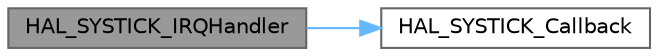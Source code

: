 digraph "HAL_SYSTICK_IRQHandler"
{
 // LATEX_PDF_SIZE
  bgcolor="transparent";
  edge [fontname=Helvetica,fontsize=10,labelfontname=Helvetica,labelfontsize=10];
  node [fontname=Helvetica,fontsize=10,shape=box,height=0.2,width=0.4];
  rankdir="LR";
  Node1 [id="Node000001",label="HAL_SYSTICK_IRQHandler",height=0.2,width=0.4,color="gray40", fillcolor="grey60", style="filled", fontcolor="black",tooltip="This function handles SYSTICK interrupt request."];
  Node1 -> Node2 [id="edge1_Node000001_Node000002",color="steelblue1",style="solid",tooltip=" "];
  Node2 [id="Node000002",label="HAL_SYSTICK_Callback",height=0.2,width=0.4,color="grey40", fillcolor="white", style="filled",URL="$group___c_o_r_t_e_x___exported___functions___group2.html#ga5033855e81ba2071231b60599a3ce9a1",tooltip="SYSTICK callback."];
}
